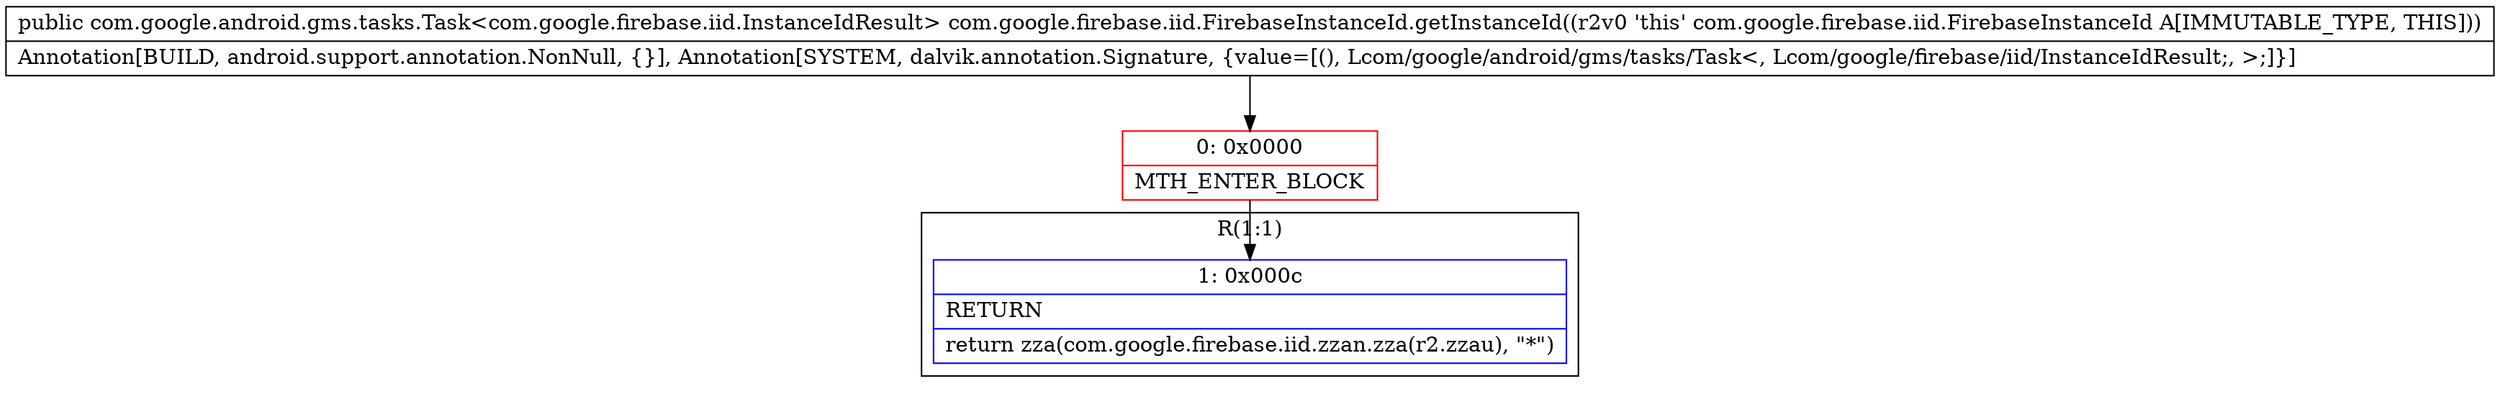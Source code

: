digraph "CFG forcom.google.firebase.iid.FirebaseInstanceId.getInstanceId()Lcom\/google\/android\/gms\/tasks\/Task;" {
subgraph cluster_Region_1951830948 {
label = "R(1:1)";
node [shape=record,color=blue];
Node_1 [shape=record,label="{1\:\ 0x000c|RETURN\l|return zza(com.google.firebase.iid.zzan.zza(r2.zzau), \"*\")\l}"];
}
Node_0 [shape=record,color=red,label="{0\:\ 0x0000|MTH_ENTER_BLOCK\l}"];
MethodNode[shape=record,label="{public com.google.android.gms.tasks.Task\<com.google.firebase.iid.InstanceIdResult\> com.google.firebase.iid.FirebaseInstanceId.getInstanceId((r2v0 'this' com.google.firebase.iid.FirebaseInstanceId A[IMMUTABLE_TYPE, THIS]))  | Annotation[BUILD, android.support.annotation.NonNull, \{\}], Annotation[SYSTEM, dalvik.annotation.Signature, \{value=[(), Lcom\/google\/android\/gms\/tasks\/Task\<, Lcom\/google\/firebase\/iid\/InstanceIdResult;, \>;]\}]\l}"];
MethodNode -> Node_0;
Node_0 -> Node_1;
}

